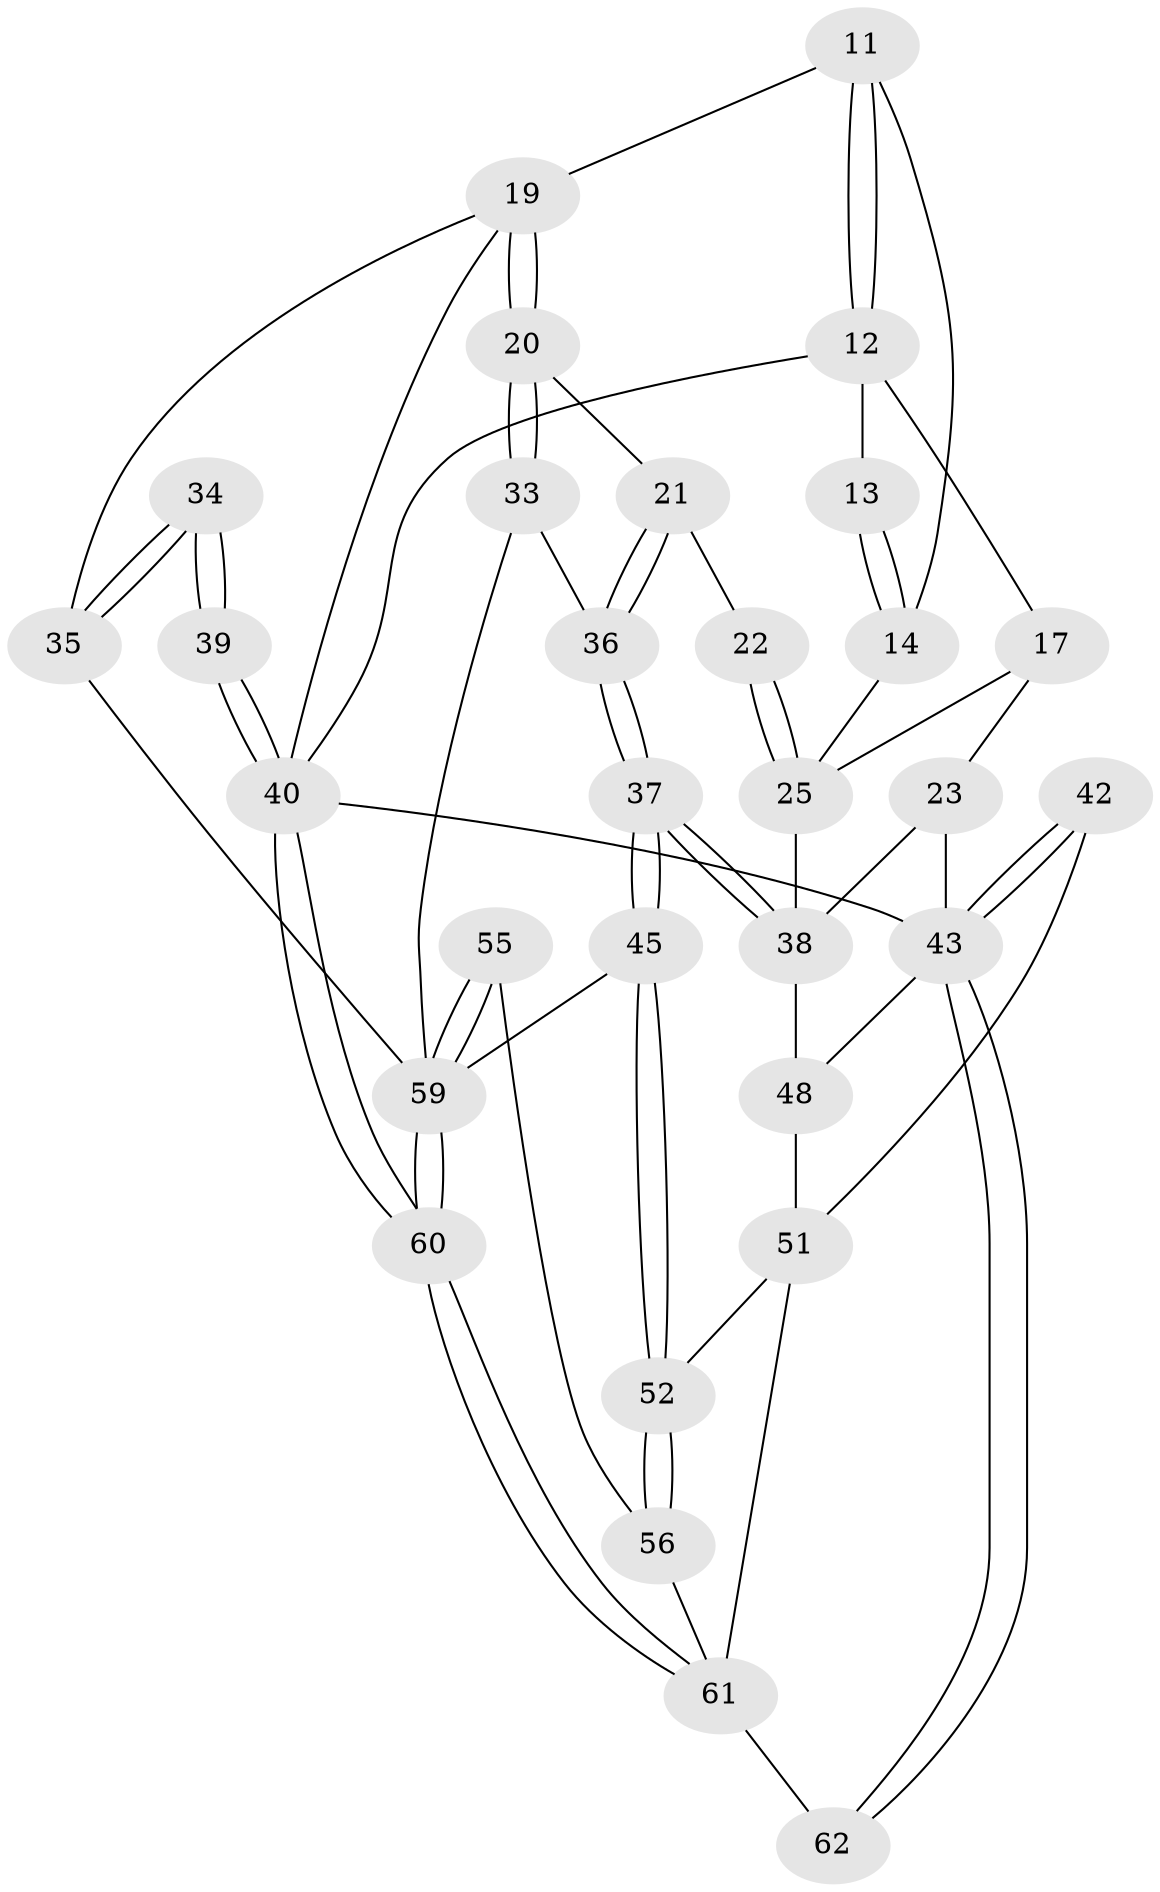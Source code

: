 // original degree distribution, {3: 0.03225806451612903, 5: 0.5483870967741935, 4: 0.22580645161290322, 6: 0.1935483870967742}
// Generated by graph-tools (version 1.1) at 2025/01/03/09/25 05:01:59]
// undirected, 31 vertices, 69 edges
graph export_dot {
graph [start="1"]
  node [color=gray90,style=filled];
  11 [pos="+0.6343902663551899+0.1578589065232394"];
  12 [pos="+0.5590274574611361+0.07049835027668745",super="+8"];
  13 [pos="+0.4809977621816661+0.13217270139382528"];
  14 [pos="+0.5215378617334654+0.17748490277010218"];
  17 [pos="+0.31526634624555616+0.1620563580088536",super="+9"];
  19 [pos="+0.7122902517104825+0.17233492958576083",super="+10"];
  20 [pos="+0.6678078327855963+0.24685398215731247"];
  21 [pos="+0.5174581274701826+0.30911826363425937"];
  22 [pos="+0.5032708752015697+0.28590505415759715"];
  23 [pos="+0.157891552118089+0.3563044770614934",super="+18"];
  25 [pos="+0.300673613773971+0.3003483560913581",super="+16+15"];
  33 [pos="+0.6602213108390605+0.34097381460502246"];
  34 [pos="+1+0.5102785337959833",super="+29"];
  35 [pos="+0.9202066276708761+0.5562581820049088",super="+31"];
  36 [pos="+0.5196491668448671+0.3869905649624773"];
  37 [pos="+0.5029738914112045+0.4358870165236628"];
  38 [pos="+0.3822045703513647+0.41277593935507767",super="+26+27"];
  39 [pos="+1+0.5102296741008149",super="+30"];
  40 [pos="+1+1",super="+3"];
  42 [pos="+0+0.8245123482142416"];
  43 [pos="+0+1",super="+4+41"];
  45 [pos="+0.5499920244703401+0.5250643417881908"];
  48 [pos="+0.3047161542473224+0.49488369944337096",super="+46+47"];
  51 [pos="+0+0.8041851492076755",super="+49+50"];
  52 [pos="+0.493877877782641+0.6234824536980591"];
  55 [pos="+0.6647630172147748+0.7553944248368428"];
  56 [pos="+0.49056759508097103+0.7513657600588931"];
  59 [pos="+0.825449630269255+1",super="+53+54+44"];
  60 [pos="+0.8348562014866232+1"];
  61 [pos="+0.628662529354807+1",super="+57+58"];
  62 [pos="+0.4314733714241078+1"];
  11 -- 12;
  11 -- 12;
  11 -- 14;
  11 -- 19;
  12 -- 13 [weight=2];
  12 -- 40;
  12 -- 17;
  13 -- 14;
  13 -- 14;
  14 -- 25;
  17 -- 25;
  17 -- 23 [weight=2];
  19 -- 20;
  19 -- 20;
  19 -- 35;
  19 -- 40;
  20 -- 21;
  20 -- 33;
  20 -- 33;
  21 -- 22;
  21 -- 36;
  21 -- 36;
  22 -- 25 [weight=2];
  22 -- 25;
  23 -- 43 [weight=2];
  23 -- 38;
  25 -- 38;
  33 -- 36;
  33 -- 59;
  34 -- 35 [weight=2];
  34 -- 35;
  34 -- 39 [weight=2];
  34 -- 39;
  35 -- 59 [weight=2];
  36 -- 37;
  36 -- 37;
  37 -- 38;
  37 -- 38;
  37 -- 45;
  37 -- 45;
  38 -- 48 [weight=2];
  39 -- 40 [weight=2];
  39 -- 40;
  40 -- 60;
  40 -- 60;
  40 -- 43 [weight=2];
  42 -- 43 [weight=2];
  42 -- 43;
  42 -- 51;
  43 -- 62;
  43 -- 62;
  43 -- 48;
  45 -- 52;
  45 -- 52;
  45 -- 59;
  48 -- 51 [weight=2];
  51 -- 61;
  51 -- 52;
  52 -- 56;
  52 -- 56;
  55 -- 56;
  55 -- 59 [weight=2];
  55 -- 59;
  56 -- 61;
  59 -- 60;
  59 -- 60;
  60 -- 61;
  60 -- 61;
  61 -- 62 [weight=2];
}
